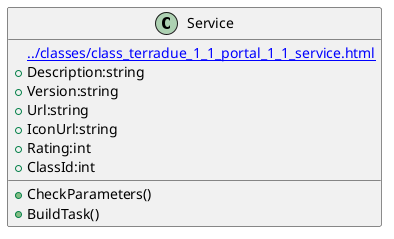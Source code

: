 @startuml
class Service {
[[../classes/class_terradue_1_1_portal_1_1_service.html]]
 +Description:string
 +Version:string
 +Url:string
 +IconUrl:string
 +Rating:int
 +ClassId:int
 +CheckParameters()
 +BuildTask()
}
@enduml
